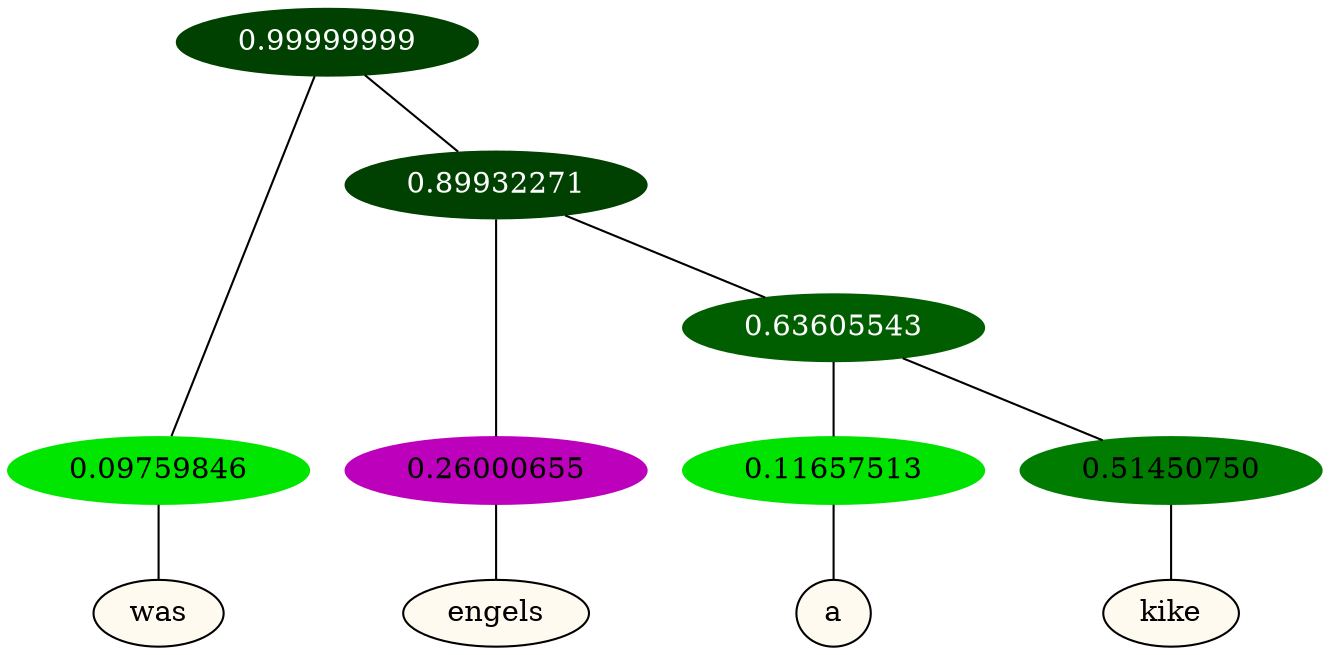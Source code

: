 graph {
	node [format=png height=0.15 nodesep=0.001 ordering=out overlap=prism overlap_scaling=0.01 ranksep=0.001 ratio=0.2 style=filled width=0.15]
	{
		rank=same
		a_w_1 [label=was color=black fillcolor=floralwhite style="filled,solid"]
		a_w_3 [label=engels color=black fillcolor=floralwhite style="filled,solid"]
		a_w_5 [label=a color=black fillcolor=floralwhite style="filled,solid"]
		a_w_6 [label=kike color=black fillcolor=floralwhite style="filled,solid"]
	}
	a_n_1 -- a_w_1
	a_n_3 -- a_w_3
	a_n_5 -- a_w_5
	a_n_6 -- a_w_6
	{
		rank=same
		a_n_1 [label=0.09759846 color="0.334 1.000 0.902" fontcolor=black]
		a_n_3 [label=0.26000655 color="0.835 1.000 0.740" fontcolor=black]
		a_n_5 [label=0.11657513 color="0.334 1.000 0.883" fontcolor=black]
		a_n_6 [label=0.51450750 color="0.334 1.000 0.485" fontcolor=black]
	}
	a_n_0 [label=0.99999999 color="0.334 1.000 0.250" fontcolor=grey99]
	a_n_0 -- a_n_1
	a_n_2 [label=0.89932271 color="0.334 1.000 0.250" fontcolor=grey99]
	a_n_0 -- a_n_2
	a_n_2 -- a_n_3
	a_n_4 [label=0.63605543 color="0.334 1.000 0.364" fontcolor=grey99]
	a_n_2 -- a_n_4
	a_n_4 -- a_n_5
	a_n_4 -- a_n_6
}
